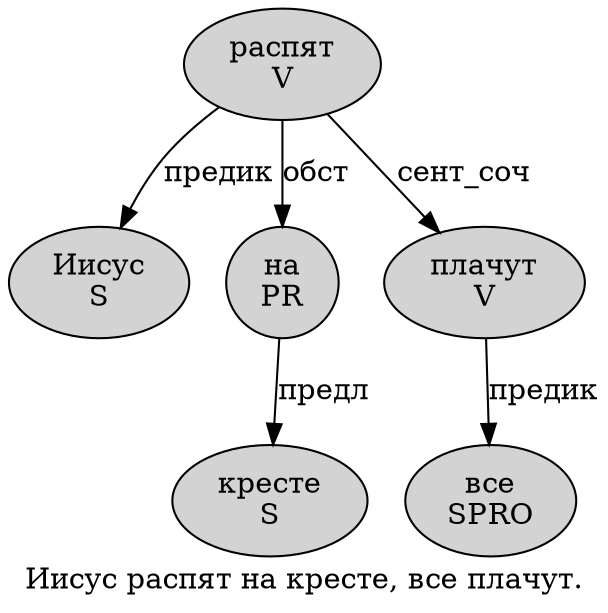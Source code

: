 digraph SENTENCE_609 {
	graph [label="Иисус распят на кресте, все плачут."]
	node [style=filled]
		0 [label="Иисус
S" color="" fillcolor=lightgray penwidth=1 shape=ellipse]
		1 [label="распят
V" color="" fillcolor=lightgray penwidth=1 shape=ellipse]
		2 [label="на
PR" color="" fillcolor=lightgray penwidth=1 shape=ellipse]
		3 [label="кресте
S" color="" fillcolor=lightgray penwidth=1 shape=ellipse]
		5 [label="все
SPRO" color="" fillcolor=lightgray penwidth=1 shape=ellipse]
		6 [label="плачут
V" color="" fillcolor=lightgray penwidth=1 shape=ellipse]
			1 -> 0 [label="предик"]
			1 -> 2 [label="обст"]
			1 -> 6 [label="сент_соч"]
			6 -> 5 [label="предик"]
			2 -> 3 [label="предл"]
}